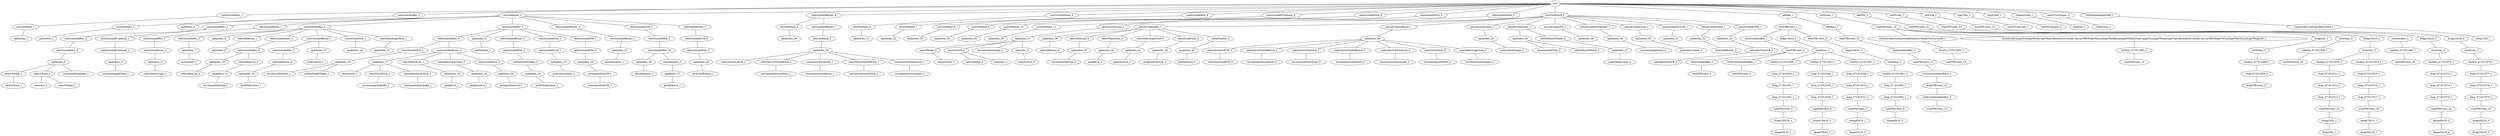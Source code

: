 graph CFG {
root -- selectionAddArc_1;
root -- selectionAddRec_1;
root -- activateHand_3;
root -- selectionAddBezier_6;
root -- selectionAddAxes_4;
root -- selectionAddDot_4;
root -- selectionAddFreehand_3;
root -- selectionAddGrid_5;
root -- selectionAddPlot_3;
root -- selectionAddText_3;
root -- activatePencil_1;
root -- addRec_1;
root -- addLines_1;
root -- addPlot_1;
root -- addGroup_1;
root -- addGrid_1;
root -- typeTitle_1;
root -- typeLabel_1;
root -- changeScale_1;
root -- selectTwoShapes_1;
root -- clickOnpackagesField_1;
selectionAddArc_1 -- activateHand_1;
activateHand_1 -- updateIns_1;
selectionAddRec_1 -- activateHand_2;
activateHand_2 -- updateIns_2;
activateHand_3 -- updateIns_3;
activateHand_3 -- selectionAddArc_2;
activateHand_3 -- selectionAddAxes_1;
activateHand_3 -- selectionAddRec_4;
activateHand_3 -- selectionAddDot_1;
activateHand_3 -- selectionAddBezier_4;
activateHand_3 -- selectionAddGrid_3;
activateHand_3 -- selectionAddText_1;
selectionAddArc_2 -- selectionAddRec_2;
selectionAddArc_2 -- selectionAddFreehand_1;
selectionAddRec_2 -- selectionAddArc_3;
selectionAddArc_3 -- updateIns_4;
updateIns_4 -- selectWedge_1;
updateIns_4 -- selectChord_2;
updateIns_4 -- incrementEndAngle_1;
selectWedge_1 -- selectChord_1;
selectChord_2 -- selectArc_1;
selectChord_2 -- selectWedge_2;
selectionAddFreehand_1 -- selectionAddFreehand_2;
selectionAddFreehand_2 -- updateIns_5;
updateIns_5 -- incrementgapPoints_1;
selectionAddAxes_1 -- selectionAddRec_3;
selectionAddRec_3 -- selectionAddAxes_2;
selectionAddAxes_2 -- updateIns_6;
updateIns_6 -- selectShowOrigin_1;
selectionAddRec_4 -- selectionAddRec_5;
selectionAddRec_4 -- updateIns_8;
selectionAddRec_4 -- selectdbleLine_1;
selectionAddRec_4 -- selectionAddAxes_3;
selectionAddRec_4 -- selectionAddBezier_1;
selectionAddRec_4 -- selectGradStyle_1;
selectionAddRec_4 -- selectHatchingsStyle_1;
selectionAddRec_5 -- updateIns_7;
updateIns_7 -- incrementY_1;
selectdbleLine_1 -- updateIns_9;
selectionAddAxes_3 -- selectionAddRec_6;
selectionAddRec_6 -- updateIns_10;
selectionAddRec_6 -- selectdbleLine_3;
updateIns_10 -- selectdbleLine_2;
selectdbleLine_3 -- updateIns_11;
updateIns_11 -- incrementDbleSep_1;
selectionAddBezier_1 -- selectionAddRec_7;
selectionAddBezier_1 -- updateIns_13;
selectionAddRec_7 -- selectdbleLine_4;
selectdbleLine_4 -- updateIns_12;
updateIns_12 -- pickDbleColour_1;
updateIns_13 -- pickLineCol_1;
selectGradStyle_1 -- updateIns_14;
selectHatchingsStyle_1 -- updateIns_15;
selectionAddDot_1 -- selectionAddRec_8;
selectionAddDot_1 -- updateIns_21;
selectionAddDot_1 -- selectionAddBezier_3;
selectionAddDot_1 -- selectionAddGrid_1;
selectionAddDot_1 -- selectionAddPlot_1;
selectionAddRec_8 -- selectionAddDot_2;
selectionAddRec_8 -- selectionAddBezier_2;
selectionAddDot_2 -- updateIns_16;
updateIns_16 -- incrementDotSize_1;
updateIns_16 -- setDotStyleFillable_1;
selectionAddBezier_2 -- updateIns_17;
selectionAddBezier_2 -- selectPlainStyle_1;
selectionAddBezier_2 -- selectHatchingsStyle_3;
selectionAddBezier_2 -- selectGradStyle_3;
updateIns_17 -- selectStyle_1;
updateIns_17 -- selectGradStyle_2;
updateIns_17 -- selectHatchingsStyle_2;
selectGradStyle_2 -- incrementgradMidPt_1;
selectHatchingsStyle_2 -- incrementhatchAngle_1;
selectPlainStyle_1 -- updateIns_18;
updateIns_18 -- pickfillCol_1;
selectHatchingsStyle_3 -- updateIns_19;
updateIns_19 -- pickhatchCol_1;
selectGradStyle_3 -- updateIns_20;
updateIns_20 -- pickgradStartCol_1;
updateIns_21 -- setDotStyle_1;
selectionAddBezier_3 -- selectionAddDot_3;
selectionAddDot_3 -- setDotStyleFillable_2;
setDotStyleFillable_2 -- updateIns_22;
updateIns_22 -- pickFillingColour_1;
selectionAddGrid_1 -- selectionAddGrid_2;
selectionAddGrid_2 -- updateIns_23;
updateIns_23 -- pickcolourLabels_1;
selectionAddPlot_1 -- selectionAddPlot_2;
selectionAddPlot_2 -- updateIns_24;
updateIns_24 -- selectplotStyleCB_1;
selectplotStyleCB_1 -- selectplotStyleCB_2;
selectionAddBezier_4 -- selectionAddBezier_5;
selectionAddBezier_5 -- updateIns_25;
updateIns_25 -- checkShowPts_1;
selectionAddGrid_3 -- selectionAddRec_9;
selectionAddRec_9 -- selectionAddRec_10;
selectionAddRec_10 -- updateIns_26;
selectionAddRec_10 -- checkShadow_2;
updateIns_26 -- checkShadow_1;
checkShadow_2 -- updateIns_27;
updateIns_27 -- pickShadCol_1;
selectionAddText_1 -- selectionAddGrid_4;
selectionAddGrid_4 -- selectionAddText_2;
selectionAddText_2 -- updateIns_28;
updateIns_28 -- clickOnblButton_1;
selectionAddBezier_6 -- activateHand_4;
selectionAddBezier_6 -- selectionAddBezier_7;
activateHand_4 -- updateIns_29;
selectionAddBezier_7 -- activateHand_5;
activateHand_5 -- updateIns_30;
updateIns_30 -- selectArrowLeftCB_1;
updateIns_30 -- selectArrowStyleRBrack_1;
updateIns_30 -- selectArrowStyleDot_1;
updateIns_30 -- selectArrowStyleSBrack_1;
updateIns_30 -- selectArrowStyleArrow_1;
selectArrowStyleRBrack_1 -- incrementtbarsizeNum_1;
selectArrowStyleDot_1 -- incrementdotSizeNum_1;
selectArrowStyleSBrack_1 -- incrementbracketNum_1;
selectArrowStyleArrow_1 -- incrementarrowLength_1;
selectionAddAxes_4 -- activateHand_6;
activateHand_6 -- updateIns_31;
selectionAddDot_4 -- activateHand_7;
activateHand_7 -- updateIns_32;
selectionAddFreehand_3 -- activateHand_8;
activateHand_8 -- updateIns_33;
selectionAddGrid_5 -- activateHand_9;
activateHand_9 -- updateIns_34;
selectionAddPlot_3 -- activateHand_10;
activateHand_10 -- updateIns_35;
selectionAddText_3 -- activateHand_11;
activateHand_11 -- updateIns_36;
activatePencil_1 -- pencilCreatesArc_1;
activatePencil_1 -- pencilCreatesRec_1;
activatePencil_1 -- pencilCreatesBezier_1;
activatePencil_1 -- pencilCreatesAxes_1;
activatePencil_1 -- pencilCreatesDot_1;
activatePencil_1 -- pencilCreatesPic_1;
activatePencil_1 -- pencilCreatesFreehand_1;
activatePencil_1 -- pencilCreatesGrid_1;
activatePencil_1 -- pencilCreatesCircle_1;
activatePencil_1 -- pencilCreatesText_1;
activatePencil_1 -- pencilCreatesPlot_1;
pencilCreatesArc_1 -- updateIns_37;
updateIns_37 -- selectWedge_3;
updateIns_37 -- selectChord_4;
updateIns_37 -- incrementEndAngle_2;
updateIns_37 -- selectArc_3;
selectWedge_3 -- selectChord_3;
selectChord_4 -- selectWedge_4;
selectChord_4 -- selectArc_2;
selectArc_3 -- selectChord_5;
pencilCreatesRec_1 -- updateIns_38;
pencilCreatesRec_1 -- selectdbleLine_6;
pencilCreatesRec_1 -- selectPlainStyle_2;
pencilCreatesRec_1 -- selectHatchingsStyle_4;
pencilCreatesRec_1 -- selectGradStyle_4;
pencilCreatesRec_1 -- checkShadow_3;
updateIns_38 -- selectdbleLine_5;
selectdbleLine_6 -- updateIns_39;
updateIns_39 -- incrementDbleSep_2;
selectPlainStyle_2 -- updateIns_40;
updateIns_40 -- pickfillCol_2;
selectHatchingsStyle_4 -- updateIns_41;
updateIns_41 -- pickhatchCol_2;
selectGradStyle_4 -- updateIns_42;
updateIns_42 -- pickgradStartCol_2;
checkShadow_3 -- updateIns_43;
updateIns_43 -- pickShadCol_2;
pencilCreatesBezier_1 -- updateIns_44;
updateIns_44 -- selectArrowLeftCB_2;
updateIns_44 -- selectArrowStyleRBrack_2;
updateIns_44 -- selectArrowStyleDot_2;
updateIns_44 -- selectArrowStyleSBrack_2;
updateIns_44 -- selectArrowStyleArrow_2;
updateIns_44 -- selectGradStyle_5;
updateIns_44 -- selectHatchingsStyle_5;
selectArrowLeftCB_2 -- selectArrowLeftCB_3;
selectArrowStyleRBrack_2 -- incrementtbarsizeNum_2;
selectArrowStyleDot_2 -- incrementdotSizeNum_2;
selectArrowStyleSBrack_2 -- incrementbracketNum_2;
selectArrowStyleArrow_2 -- incrementarrowLength_2;
selectGradStyle_5 -- incrementgradMidPt_2;
selectHatchingsStyle_5 -- incrementhatchAngle_2;
pencilCreatesAxes_1 -- updateIns_45;
updateIns_45 -- selectShowOrigin_2;
pencilCreatesDot_1 -- updateIns_46;
pencilCreatesDot_1 -- setDotStyleFillable_4;
updateIns_46 -- incrementDotSize_2;
updateIns_46 -- setDotStyleFillable_3;
setDotStyleFillable_4 -- updateIns_47;
updateIns_47 -- pickFillingColour_2;
pencilCreatesPic_1 -- updateIns_48;
pencilCreatesFreehand_1 -- updateIns_49;
updateIns_49 -- incrementgapPoints_2;
pencilCreatesGrid_1 -- updateIns_50;
updateIns_50 -- pickcolourLabels_2;
pencilCreatesCircle_1 -- updateIns_51;
pencilCreatesText_1 -- updateIns_52;
updateIns_52 -- clickOnblButton_2;
pencilCreatesPlot_1 -- updateIns_53;
updateIns_53 -- selectplotStyleCB_3;
selectplotStyleCB_3 -- selectplotStyleCB_4;
addRec_1 -- waitFXEvents_1;
addRec_1 -- addRec2_1;
waitFXEvents_1 -- clickOnAddedRec_1;
waitFXEvents_1 -- dragx10y20_1;
waitFXEvents_1 -- waitFXEvents_8;
clickOnAddedRec_1 -- waitFXEvents_2;
waitFXEvents_2 -- clickOnAddedRec_2;
waitFXEvents_2 -- shiftClickOnAddedRec_1;
clickOnAddedRec_2 -- waitFXEvents_3;
shiftClickOnAddedRec_1 -- waitFXEvents_4;
dragx10y20_1 -- clickOnxy_1;
clickOnxy_1 -- clickOn_471912539_1;
clickOnxy_1 -- clickOn_471912543_1;
clickOnxy_1 -- clickOn_471912547_1;
clickOn_471912539_1 -- drag_471912540_1;
drag_471912540_1 -- drag_471912541_1;
drag_471912541_1 -- drag_471912542_1;
drag_471912542_1 -- waitFXEvents_5;
waitFXEvents_5 -- dragx100y20_1;
dragx100y20_1 -- dragx50y20_1;
clickOn_471912543_1 -- drag_471912544_1;
drag_471912544_1 -- drag_471912545_1;
drag_471912545_1 -- drag_471912546_1;
drag_471912546_1 -- waitFXEvents_6;
waitFXEvents_6 -- dragx100y20_2;
dragx100y20_2 -- dragx50y20_2;
clickOn_471912547_1 -- drag_471912548_1;
drag_471912548_1 -- drag_471912570_1;
drag_471912570_1 -- drag_471912571_1;
drag_471912571_1 -- waitFXEvents_7;
waitFXEvents_7 -- dragx60y20_1;
dragx60y20_1 -- dragx50y20_3;
waitFXEvents_8 -- dragx10y20_2;
dragx10y20_2 -- clickOnxy_2;
clickOnxy_2 -- clickOn_471912601_1;
clickOn_471912601_1 -- drag_471912602_1;
drag_471912602_1 -- drag_471912603_1;
drag_471912603_1 -- waitFXEvents_9;
waitFXEvents_9 -- dragx60y20_2;
addRec2_1 -- waitFXEvents_10;
waitFXEvents_10 -- clickOnAddedRec_3;
clickOnAddedRec_3 -- waitFXEvents_11;
waitFXEvents_11 -- ctrlClickOnAddedRec2_1;
ctrlClickOnAddedRec2_1 -- waitFXEvents_12;
waitFXEvents_12 -- shiftClickOnAddedRec_2;
shiftClickOnAddedRec_2 -- waitFXEvents_13;
addLines_1 -- waitFXEvents_14;
waitFXEvents_14 -- clickOnvlineslookupnetsflatexdrawviewjfxViewArrowID_1;
waitFXEvents_14 -- clickOncanvasgetScenegetWindowgetXnetsflatexdrawviewjfxCanvasORIGINgetXboundsgetMinXboundsgetWidth20canvasgetScenegetWindowgetYnetsflatexdrawviewjfxCanvasORIGINgetYboundsgetMinYboundsgetHeight20_1;
waitFXEvents_14 -- dragx5y5_1;
waitFXEvents_14 -- clickOnxy_4;
waitFXEvents_14 -- dragx10y10_1;
clickOnvlineslookupnetsflatexdrawviewjfxViewArrowID_1 -- clickOn_471912483_1;
clickOn_471912483_1 -- waitFXEvents_15;
clickOncanvasgetScenegetWindowgetXnetsflatexdrawviewjfxCanvasORIGINgetXboundsgetMinXboundsgetWidth20canvasgetScenegetWindowgetYnetsflatexdrawviewjfxCanvasORIGINgetYboundsgetMinYboundsgetHeight20_1 -- clickOn_471912485_1;
clickOn_471912485_1 -- waitFXEvents_16;
dragx5y5_1 -- clickOnxy_3;
clickOnxy_3 -- clickOn_471912486_1;
clickOn_471912486_1 -- drag_471912508_1;
drag_471912508_1 -- waitFXEvents_17;
clickOnxy_4 -- clickOn_471912509_1;
clickOn_471912509_1 -- waitFXEvents_18;
dragx10y10_1 -- clickOnxy_5;
clickOnxy_5 -- clickOn_471912510_1;
clickOnxy_5 -- clickOn_471912514_1;
clickOn_471912510_1 -- drag_471912511_1;
drag_471912511_1 -- drag_471912512_1;
drag_471912512_1 -- drag_471912513_1;
drag_471912513_1 -- waitFXEvents_19;
waitFXEvents_19 -- dragx100y_1;
dragx100y_1 -- dragx50y_1;
clickOn_471912514_1 -- drag_471912515_1;
drag_471912515_1 -- drag_471912516_1;
drag_471912516_1 -- drag_471912517_1;
drag_471912517_1 -- waitFXEvents_20;
waitFXEvents_20 -- dragx70y10_1;
dragx70y10_1 -- dragx60y10_1;
addPlot_1 -- waitFXEvents_21;
waitFXEvents_21 -- clickOnvplot_1;
clickOnvplot_1 -- clickOn_471912484_1;
clickOn_471912484_1 -- waitFXEvents_22;
addGroup_1 -- waitFXEvents_23;
waitFXEvents_23 -- dragx10y20_3;
dragx10y20_3 -- clickOnxy_6;
clickOnxy_6 -- clickOn_471912572_1;
clickOn_471912572_1 -- drag_471912573_1;
drag_471912573_1 -- drag_471912574_1;
drag_471912574_1 -- drag_471912575_1;
drag_471912575_1 -- waitFXEvents_24;
waitFXEvents_24 -- dragx60y20_3;
dragx60y20_3 -- dragx50y20_4;
addGrid_1 -- waitFXEvents_25;
waitFXEvents_25 -- dragx10y20_4;
dragx10y20_4 -- clickOnxy_7;
clickOnxy_7 -- clickOn_471912576_1;
clickOn_471912576_1 -- drag_471912577_1;
drag_471912577_1 -- drag_471912578_1;
drag_471912578_1 -- drag_471912579_1;
drag_471912579_1 -- waitFXEvents_26;
waitFXEvents_26 -- dragx60y20_4;
dragx60y20_4 -- dragx50y20_5;
typeTitle_1 -- waitFX1Second_1;
typeLabel_1 -- waitFX1Second_2;
changeScale_1 -- clickSep_1;
selectTwoShapes_1 -- clickGroup_1;
clickOnpackagesField_1 -- typejavafxsceneinputKeyCodeA_1;
typejavafxsceneinputKeyCodeA_1 -- sleep1200_1;
}
